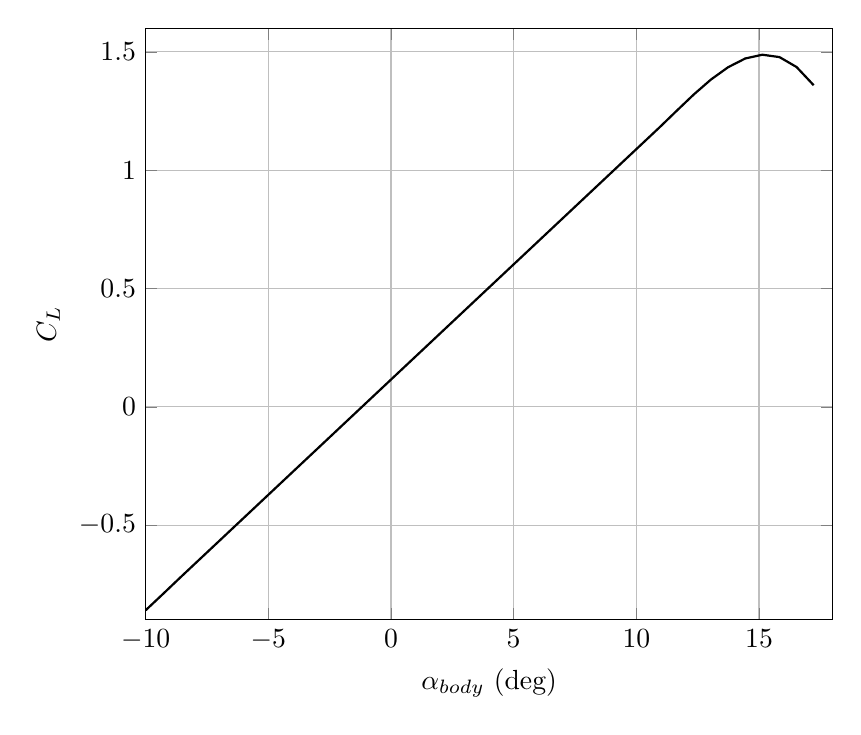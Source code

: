 %CL vs Alpha clean WING
\begin{tikzpicture}

\begin{axis}[
width=0.85\textwidth,
height=0.75\textwidth,
scaled ticks=false, tick label style={/pgf/number format/fixed},
xmin=-10,
xmax=18,
xlabel={$\alpha_{body}$ (deg)},
xmajorgrids,
ymin=-0.9,
ymax=1.6,
ylabel={$C_L$ },
ymajorgrids,
]

\addplot [
color=black,
thick
]
table[row sep=crcr]{
-10.0	-0.86\\
-9.302	-0.792\\
-8.604	-0.723\\
-7.906	-0.655\\
-7.207	-0.587\\
-6.509	-0.519\\
-5.811	-0.451\\
-5.113	-0.383\\
-4.415	-0.315\\
-3.717	-0.247\\
-3.018	-0.179\\
-2.32	-0.111\\
-1.622	-0.043\\
-0.924	0.025\\
-0.226	0.093\\
0.472	0.161\\
1.171	0.229\\
1.869	0.297\\
2.567	0.365\\
3.265	0.433\\
3.963	0.501\\
4.661	0.569\\
5.36	0.637\\
6.058	0.705\\
6.756	0.773\\
7.454	0.841\\
8.152	0.909\\
8.85	0.977\\
9.548	1.045\\
10.247	1.113\\
10.945	1.181\\
11.643	1.251\\
12.341	1.32\\
13.039	1.383\\
13.737	1.435\\
14.436	1.472\\
15.134	1.488\\
15.832	1.478\\
16.53	1.436\\
17.228	1.359\\
};
\end{axis}
\end{tikzpicture}%
